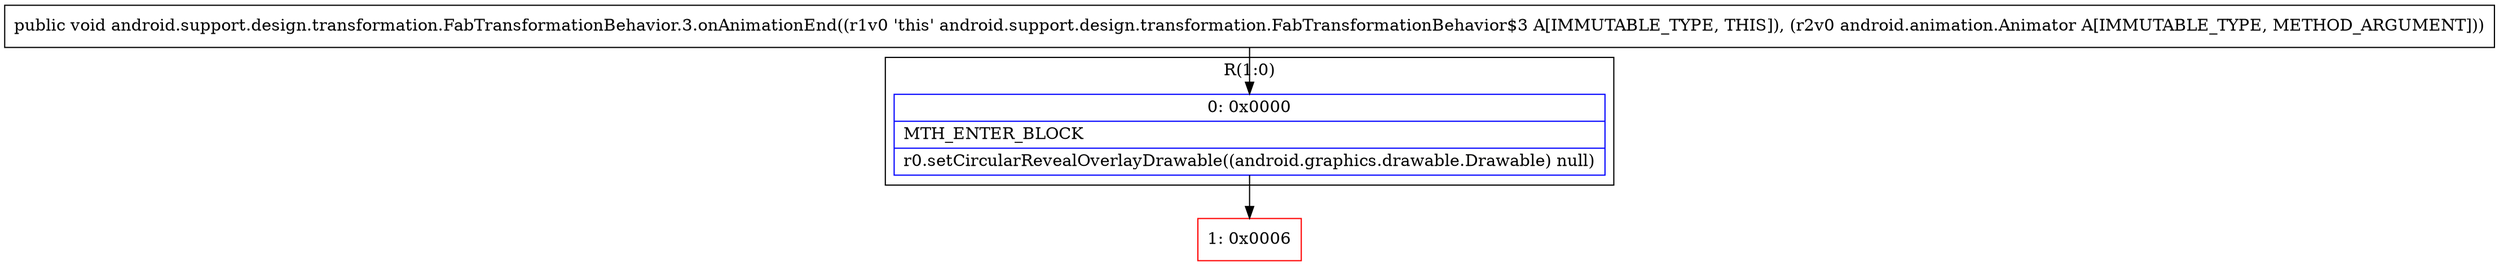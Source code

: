 digraph "CFG forandroid.support.design.transformation.FabTransformationBehavior.3.onAnimationEnd(Landroid\/animation\/Animator;)V" {
subgraph cluster_Region_1796257094 {
label = "R(1:0)";
node [shape=record,color=blue];
Node_0 [shape=record,label="{0\:\ 0x0000|MTH_ENTER_BLOCK\l|r0.setCircularRevealOverlayDrawable((android.graphics.drawable.Drawable) null)\l}"];
}
Node_1 [shape=record,color=red,label="{1\:\ 0x0006}"];
MethodNode[shape=record,label="{public void android.support.design.transformation.FabTransformationBehavior.3.onAnimationEnd((r1v0 'this' android.support.design.transformation.FabTransformationBehavior$3 A[IMMUTABLE_TYPE, THIS]), (r2v0 android.animation.Animator A[IMMUTABLE_TYPE, METHOD_ARGUMENT])) }"];
MethodNode -> Node_0;
Node_0 -> Node_1;
}

